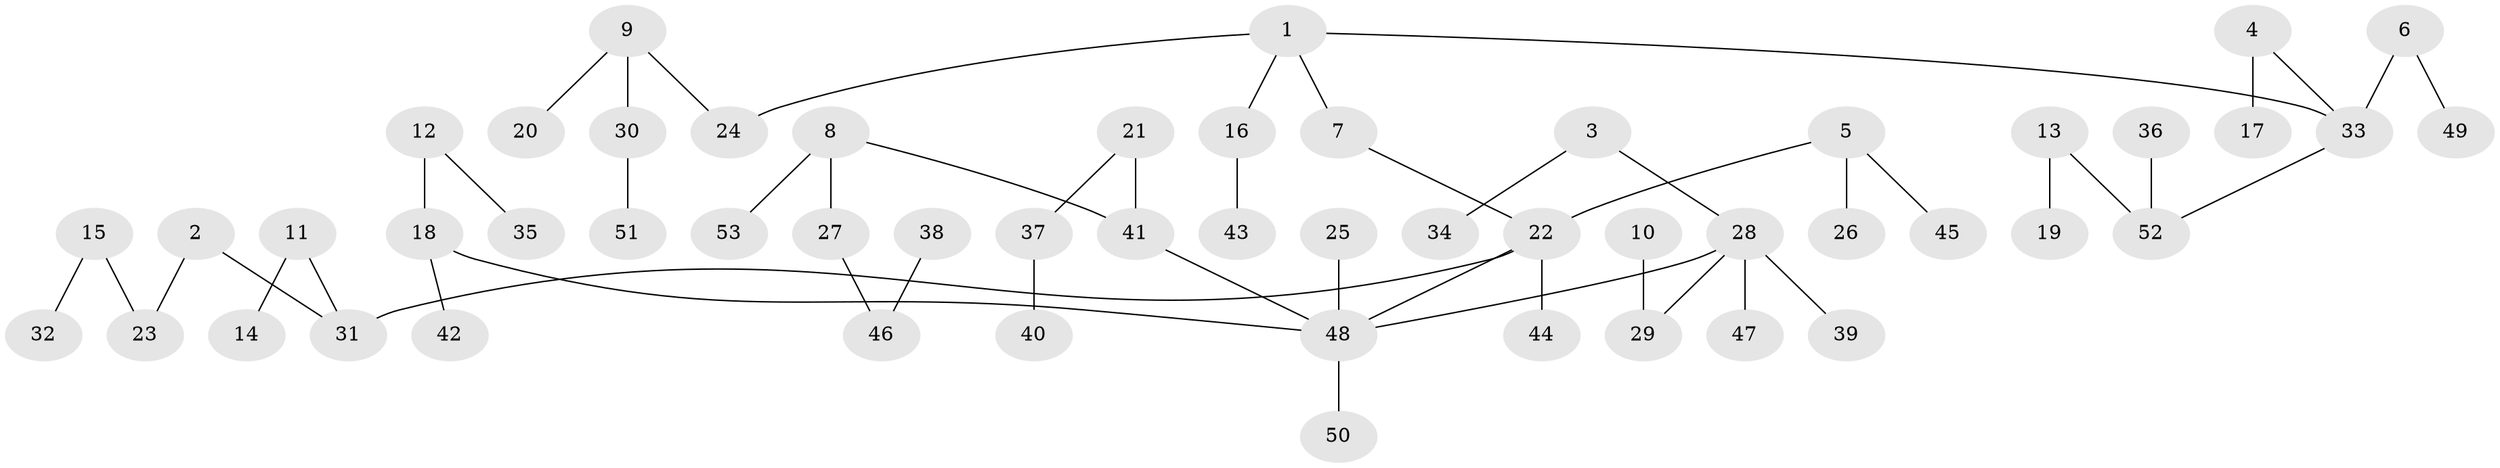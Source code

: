 // original degree distribution, {6: 0.0380952380952381, 4: 0.02857142857142857, 5: 0.01904761904761905, 3: 0.17142857142857143, 2: 0.2857142857142857, 1: 0.45714285714285713}
// Generated by graph-tools (version 1.1) at 2025/02/03/09/25 03:02:24]
// undirected, 53 vertices, 52 edges
graph export_dot {
graph [start="1"]
  node [color=gray90,style=filled];
  1;
  2;
  3;
  4;
  5;
  6;
  7;
  8;
  9;
  10;
  11;
  12;
  13;
  14;
  15;
  16;
  17;
  18;
  19;
  20;
  21;
  22;
  23;
  24;
  25;
  26;
  27;
  28;
  29;
  30;
  31;
  32;
  33;
  34;
  35;
  36;
  37;
  38;
  39;
  40;
  41;
  42;
  43;
  44;
  45;
  46;
  47;
  48;
  49;
  50;
  51;
  52;
  53;
  1 -- 7 [weight=1.0];
  1 -- 16 [weight=1.0];
  1 -- 24 [weight=1.0];
  1 -- 33 [weight=1.0];
  2 -- 23 [weight=1.0];
  2 -- 31 [weight=1.0];
  3 -- 28 [weight=1.0];
  3 -- 34 [weight=1.0];
  4 -- 17 [weight=1.0];
  4 -- 33 [weight=1.0];
  5 -- 22 [weight=1.0];
  5 -- 26 [weight=1.0];
  5 -- 45 [weight=1.0];
  6 -- 33 [weight=1.0];
  6 -- 49 [weight=1.0];
  7 -- 22 [weight=1.0];
  8 -- 27 [weight=1.0];
  8 -- 41 [weight=1.0];
  8 -- 53 [weight=1.0];
  9 -- 20 [weight=1.0];
  9 -- 24 [weight=1.0];
  9 -- 30 [weight=1.0];
  10 -- 29 [weight=1.0];
  11 -- 14 [weight=1.0];
  11 -- 31 [weight=1.0];
  12 -- 18 [weight=1.0];
  12 -- 35 [weight=1.0];
  13 -- 19 [weight=1.0];
  13 -- 52 [weight=1.0];
  15 -- 23 [weight=1.0];
  15 -- 32 [weight=1.0];
  16 -- 43 [weight=1.0];
  18 -- 42 [weight=1.0];
  18 -- 48 [weight=1.0];
  21 -- 37 [weight=1.0];
  21 -- 41 [weight=1.0];
  22 -- 31 [weight=1.0];
  22 -- 44 [weight=1.0];
  22 -- 48 [weight=1.0];
  25 -- 48 [weight=1.0];
  27 -- 46 [weight=1.0];
  28 -- 29 [weight=1.0];
  28 -- 39 [weight=1.0];
  28 -- 47 [weight=1.0];
  28 -- 48 [weight=1.0];
  30 -- 51 [weight=1.0];
  33 -- 52 [weight=1.0];
  36 -- 52 [weight=1.0];
  37 -- 40 [weight=1.0];
  38 -- 46 [weight=1.0];
  41 -- 48 [weight=1.0];
  48 -- 50 [weight=1.0];
}
